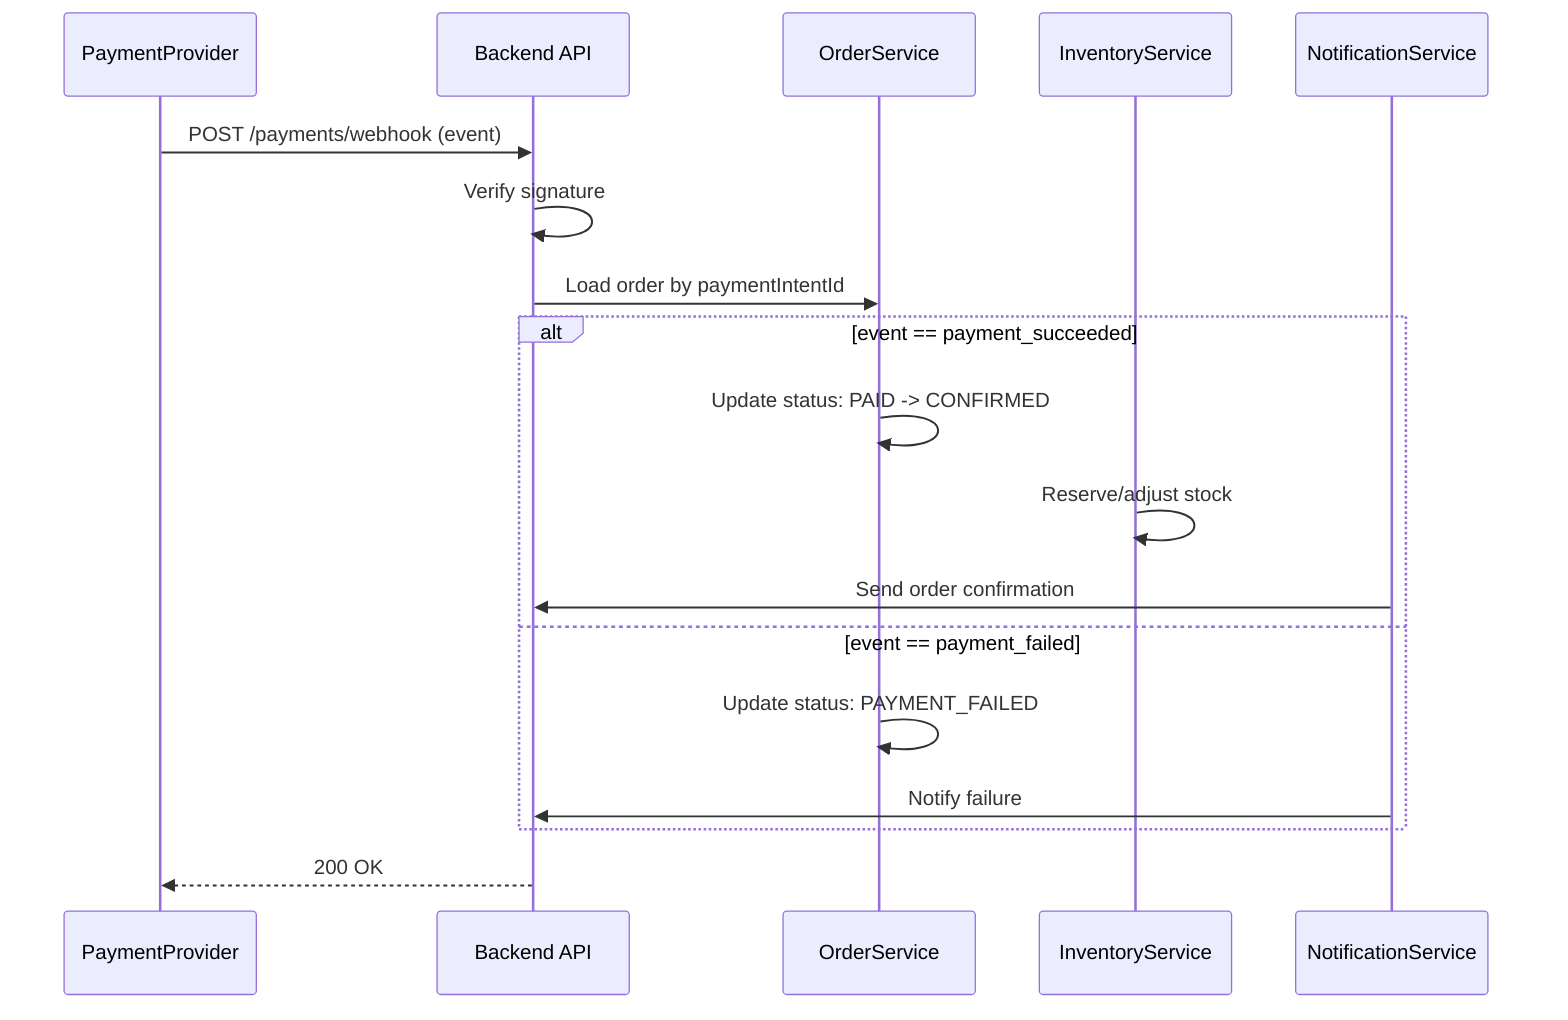 %% Payment Webhook Handling
%% View at https://mermaid.live
sequenceDiagram
  participant Pay as PaymentProvider
  participant API as Backend API
  participant ORD as OrderService
  participant INV as InventoryService
  participant NOTI as NotificationService

  Pay->>API: POST /payments/webhook (event)
  API->>API: Verify signature
  API->>ORD: Load order by paymentIntentId
  alt event == payment_succeeded
    ORD->>ORD: Update status: PAID -> CONFIRMED
    INV->>INV: Reserve/adjust stock
    NOTI->>API: Send order confirmation
  else event == payment_failed
    ORD->>ORD: Update status: PAYMENT_FAILED
    NOTI->>API: Notify failure
  end
  API-->>Pay: 200 OK
